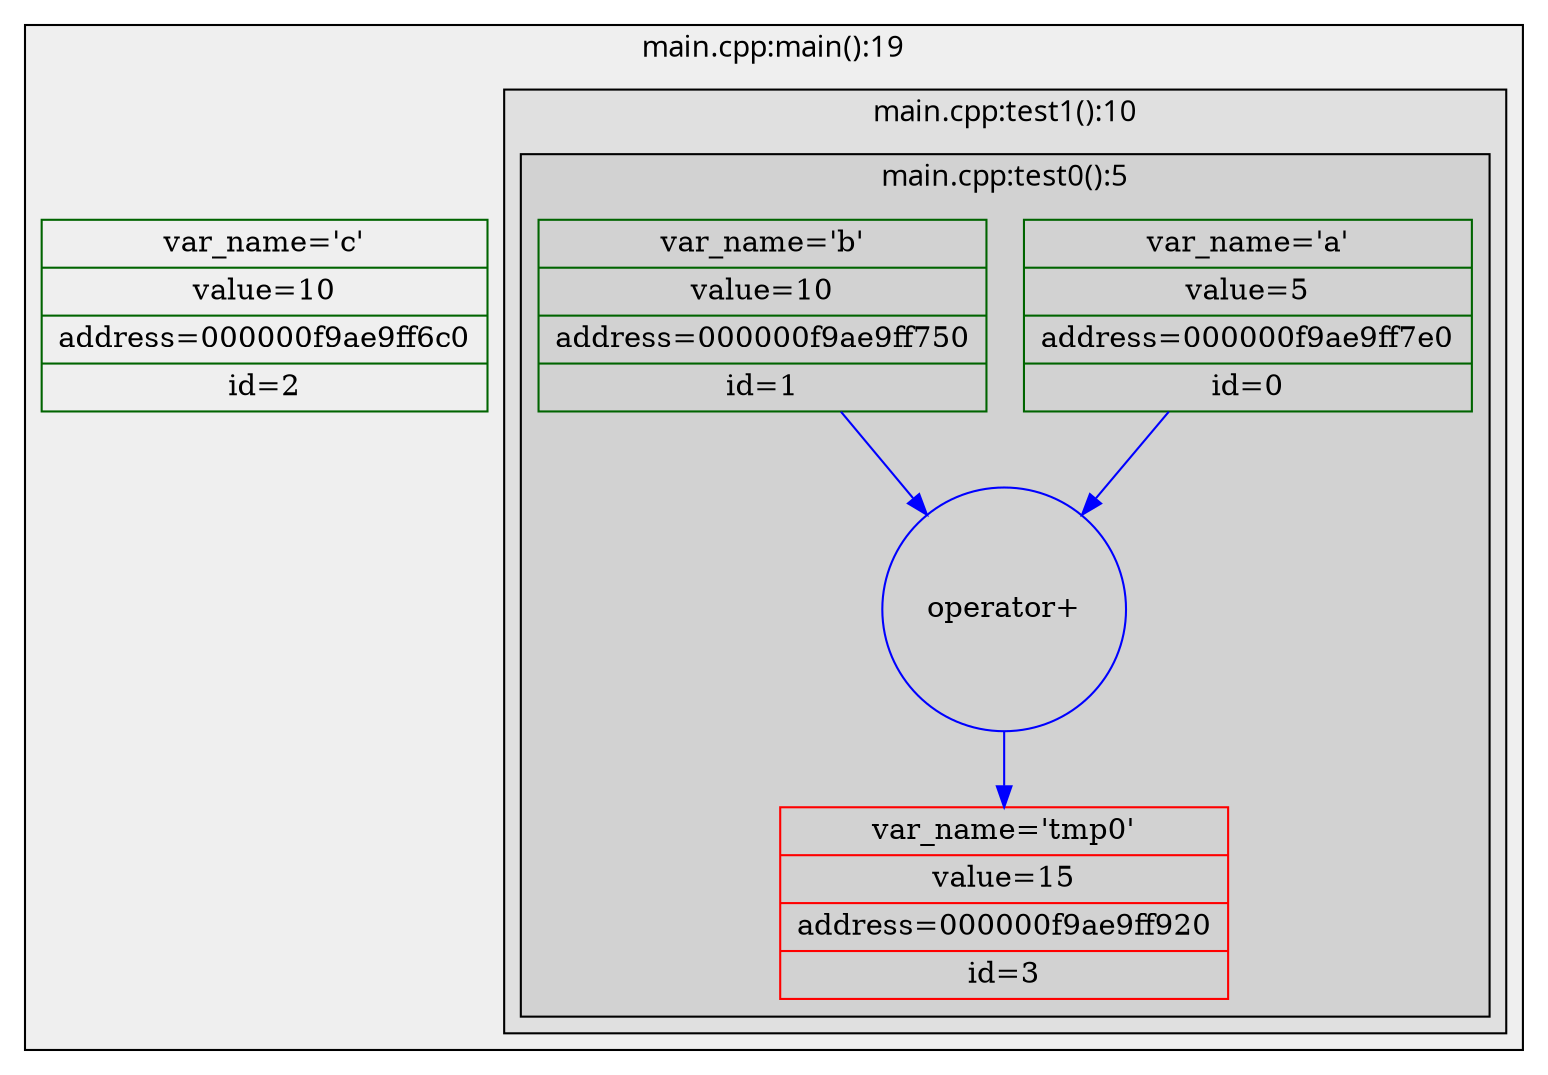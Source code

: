 digraph G {
node [shape=record];
fontname="Roboto Mono"
subgraph cluster1 {
color=black
style=filled
fillcolor="#00000010"
label="main.cpp:main():19"
a_0_0 [color=darkgreen, label="{var_name='a'|value=5|address=000000f9ae9ff7e0|id=0}"]
b_1_0 [color=darkgreen, label="{var_name='b'|value=10|address=000000f9ae9ff750|id=1}"]
c_2_0 [color=darkgreen, label="{var_name='c'|value=10|address=000000f9ae9ff6c0|id=2}"]
subgraph cluster2 {
color=black
style=filled
fillcolor="#00000010"
label="main.cpp:test1():10"
subgraph cluster3 {
color=black
style=filled
fillcolor="#00000010"
label="main.cpp:test0():5"
tmp0_3_0 [color=red, label="{var_name='tmp0'|value=15|address=000000f9ae9ff920|id=3}"]
op2 [color=blue, shape=circle, label="operator+"]
a_0_0 -> op2 [color=blue, label="", fontcolor=""]
b_1_0 -> op2 [color=blue, label="", fontcolor=""]
op2 -> tmp0_3_0 [color=blue, label="", fontcolor=""]
}
}
}
}
